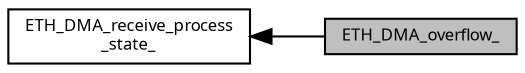 digraph "ETH_DMA_overflow_"
{
  edge [fontname="Sans",fontsize="8",labelfontname="Sans",labelfontsize="8"];
  node [fontname="Sans",fontsize="8",shape=record];
  rankdir=LR;
  Node0 [label="ETH_DMA_overflow_",height=0.2,width=0.4,color="black", fillcolor="grey75", style="filled", fontcolor="black"];
  Node1 [label="ETH_DMA_receive_process\l_state_",height=0.2,width=0.4,color="black", fillcolor="white", style="filled",URL="$group___e_t_h___d_m_a__receive__process__state__.html"];
  Node1->Node0 [shape=plaintext, dir="back", style="solid"];
}
